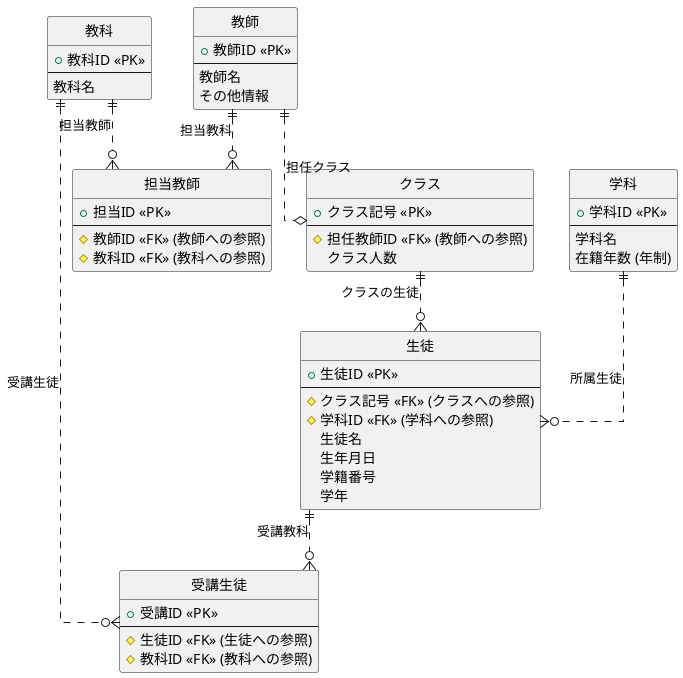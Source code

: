 @startuml Same
hide circle
skinparam Linetype ortho

entity "生徒" as student {
    + 生徒ID <<PK>>
    --
    # クラス記号 <<FK>> (クラスへの参照)
    # 学科ID <<FK>> (学科への参照)
    生徒名
    生年月日
    学籍番号
    学年
}

entity "学科" as department {
    + 学科ID <<PK>>
    --
    学科名
    在籍年数 (年制)
}

entity "クラス" as class {
    + クラス記号 <<PK>>
    --
    # 担任教師ID <<FK>> (教師への参照)
    クラス人数
}

entity "教師" as teacher {
    + 教師ID <<PK>>
    --
    教師名
    その他情報
}

entity "教科" as subject {
    + 教科ID <<PK>>
    --
    教科名
}

entity "担当教師" as teacher_subject {
    + 担当ID <<PK>>
    --
    # 教師ID <<FK>> (教師への参照)
    # 教科ID <<FK>> (教科への参照)
}

entity "受講生徒" as student_subject {
    + 受講ID <<PK>>
    --
    # 生徒ID <<FK>> (生徒への参照)
    # 教科ID <<FK>> (教科への参照)
}

student ||..o{ student_subject: 受講教科
subject ||..o{ student_subject: 受講生徒

subject ||..o{ teacher_subject: 担当教師
teacher ||..o{ teacher_subject: 担当教科

teacher ||..o class: 担任クラス

class ||..o{ student: クラスの生徒
department ||..o{ student: 所属生徒

@enduml
